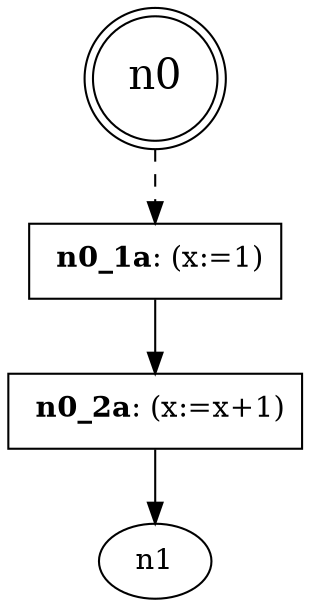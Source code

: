 digraph product {
n0 [fontsize=20, shape=doublecircle]
n0 -> n0_1a[style="dashed"];
n0_1a [label=< <B>n0_1a</B>: (x:=1)>, shape=box]
n0_1a -> n0_2a
n0_2a [label=< <B>n0_2a</B>: (x:=x+1)>, shape=box]
n0_2a -> n1
}
